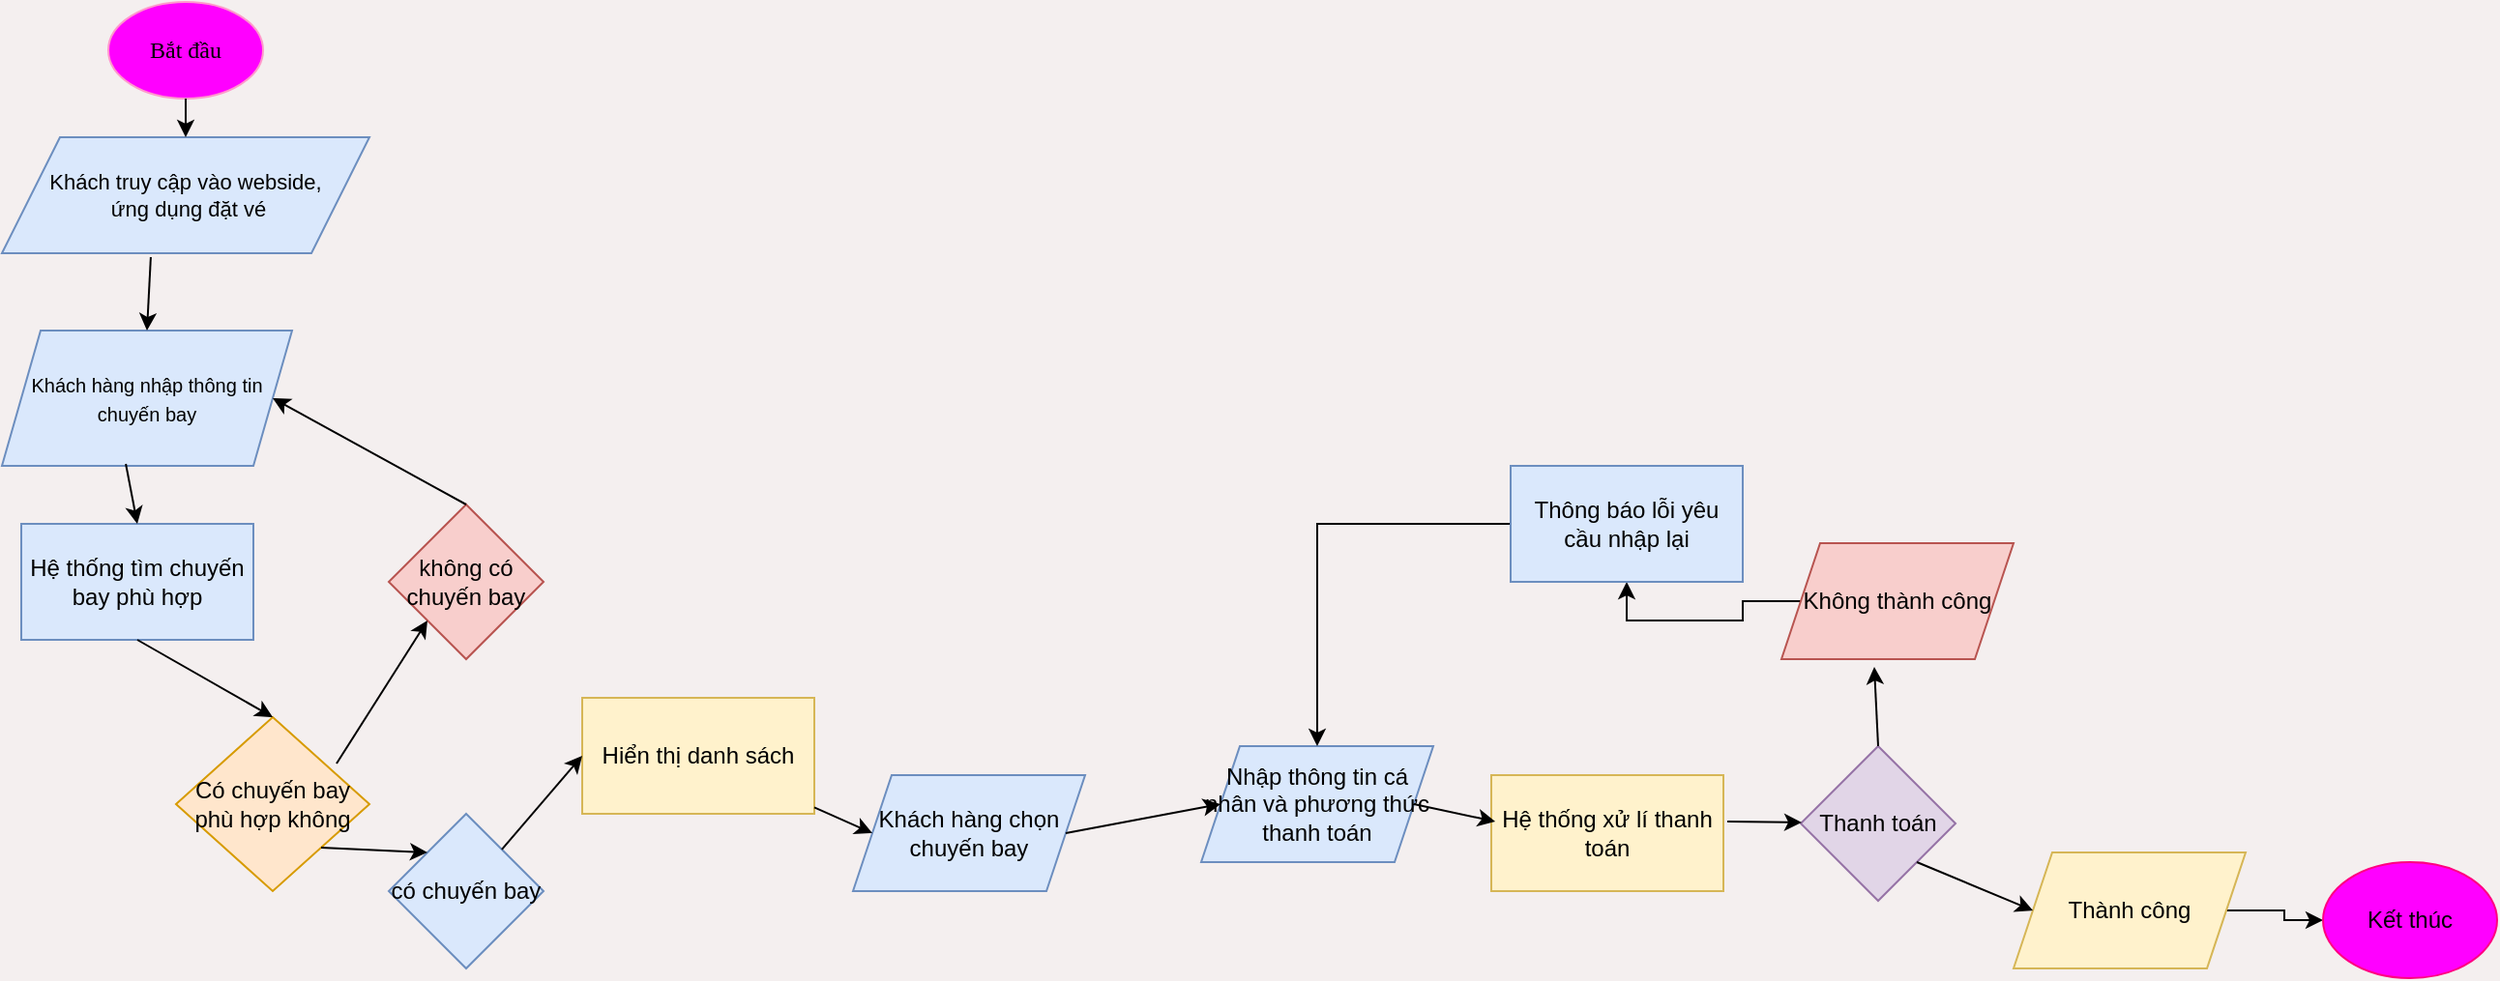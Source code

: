 <mxfile version="28.2.3">
  <diagram name="Trang-1" id="or1B10BF5Y0ciXk6DVuH">
    <mxGraphModel dx="3158" dy="864" grid="1" gridSize="10" guides="1" tooltips="1" connect="1" arrows="1" fold="1" page="1" pageScale="1" pageWidth="827" pageHeight="1169" background="light-dark(#f4efef, #121212)" math="0" shadow="0">
      <root>
        <mxCell id="0" />
        <mxCell id="1" parent="0" />
        <mxCell id="JXdQL7iqUqn0IxRsVN6d-1" value="Bắt đầu" style="ellipse;whiteSpace=wrap;html=1;fontFamily=Times New Roman;align=center;fillColor=#FF00FF;strokeColor=#FF99CC;" vertex="1" parent="1">
          <mxGeometry x="-785" y="50" width="80" height="50" as="geometry" />
        </mxCell>
        <mxCell id="JXdQL7iqUqn0IxRsVN6d-2" value="&lt;div style=&quot;line-height: 110%;&quot;&gt;&lt;font style=&quot;font-size: 11px;&quot;&gt;Khách truy cập vào webside,&lt;/font&gt;&lt;/div&gt;&lt;div style=&quot;line-height: 110%;&quot;&gt;&lt;font style=&quot;font-size: 11px;&quot;&gt;&amp;nbsp;ứng dụng đặt vé&lt;/font&gt;&lt;/div&gt;" style="shape=parallelogram;perimeter=parallelogramPerimeter;whiteSpace=wrap;html=1;fixedSize=1;size=30;fillColor=#dae8fc;strokeColor=#6c8ebf;" vertex="1" parent="1">
          <mxGeometry x="-840" y="120" width="190" height="60" as="geometry" />
        </mxCell>
        <mxCell id="JXdQL7iqUqn0IxRsVN6d-3" value="" style="endArrow=classic;html=1;rounded=0;exitX=0.5;exitY=1;exitDx=0;exitDy=0;entryX=0.5;entryY=0;entryDx=0;entryDy=0;" edge="1" parent="1" source="JXdQL7iqUqn0IxRsVN6d-1" target="JXdQL7iqUqn0IxRsVN6d-2">
          <mxGeometry width="50" height="50" relative="1" as="geometry">
            <mxPoint x="-440" y="350" as="sourcePoint" />
            <mxPoint x="-390" y="300" as="targetPoint" />
            <Array as="points" />
          </mxGeometry>
        </mxCell>
        <mxCell id="JXdQL7iqUqn0IxRsVN6d-4" value="&lt;font style=&quot;font-size: 10px;&quot;&gt;Khách hàng nhập thông tin chuyến bay&lt;/font&gt;" style="shape=parallelogram;perimeter=parallelogramPerimeter;whiteSpace=wrap;html=1;fixedSize=1;fillColor=#dae8fc;strokeColor=#6c8ebf;" vertex="1" parent="1">
          <mxGeometry x="-840" y="220" width="150" height="70" as="geometry" />
        </mxCell>
        <mxCell id="JXdQL7iqUqn0IxRsVN6d-5" value="" style="endArrow=classic;html=1;rounded=0;exitX=0.405;exitY=1.033;exitDx=0;exitDy=0;exitPerimeter=0;entryX=0.5;entryY=0;entryDx=0;entryDy=0;" edge="1" parent="1" source="JXdQL7iqUqn0IxRsVN6d-2" target="JXdQL7iqUqn0IxRsVN6d-4">
          <mxGeometry width="50" height="50" relative="1" as="geometry">
            <mxPoint x="-440" y="350" as="sourcePoint" />
            <mxPoint x="-390" y="300" as="targetPoint" />
          </mxGeometry>
        </mxCell>
        <mxCell id="JXdQL7iqUqn0IxRsVN6d-6" value="Hệ thống tìm chuyến bay phù hợp" style="rounded=0;whiteSpace=wrap;html=1;fillColor=#dae8fc;strokeColor=#6c8ebf;" vertex="1" parent="1">
          <mxGeometry x="-830" y="320" width="120" height="60" as="geometry" />
        </mxCell>
        <mxCell id="JXdQL7iqUqn0IxRsVN6d-7" value="" style="endArrow=classic;html=1;rounded=0;exitX=0.427;exitY=0.986;exitDx=0;exitDy=0;exitPerimeter=0;entryX=0.5;entryY=0;entryDx=0;entryDy=0;" edge="1" parent="1" source="JXdQL7iqUqn0IxRsVN6d-4" target="JXdQL7iqUqn0IxRsVN6d-6">
          <mxGeometry width="50" height="50" relative="1" as="geometry">
            <mxPoint x="-440" y="350" as="sourcePoint" />
            <mxPoint x="-390" y="300" as="targetPoint" />
          </mxGeometry>
        </mxCell>
        <mxCell id="JXdQL7iqUqn0IxRsVN6d-8" value="&lt;font&gt;Có chuyến bay phù hợp không&lt;/font&gt;" style="rhombus;whiteSpace=wrap;html=1;fillColor=#ffe6cc;strokeColor=#d79b00;" vertex="1" parent="1">
          <mxGeometry x="-750" y="420" width="100" height="90" as="geometry" />
        </mxCell>
        <mxCell id="JXdQL7iqUqn0IxRsVN6d-10" value="" style="endArrow=classic;html=1;rounded=0;exitX=0.5;exitY=1;exitDx=0;exitDy=0;entryX=0.5;entryY=0;entryDx=0;entryDy=0;" edge="1" parent="1" source="JXdQL7iqUqn0IxRsVN6d-6" target="JXdQL7iqUqn0IxRsVN6d-8">
          <mxGeometry width="50" height="50" relative="1" as="geometry">
            <mxPoint x="-440" y="350" as="sourcePoint" />
            <mxPoint x="-390" y="300" as="targetPoint" />
            <Array as="points" />
          </mxGeometry>
        </mxCell>
        <mxCell id="JXdQL7iqUqn0IxRsVN6d-11" value="có chuyến bay" style="rhombus;whiteSpace=wrap;html=1;fillColor=#dae8fc;strokeColor=#6c8ebf;" vertex="1" parent="1">
          <mxGeometry x="-640" y="470" width="80" height="80" as="geometry" />
        </mxCell>
        <mxCell id="JXdQL7iqUqn0IxRsVN6d-12" value="không có chuyến bay" style="rhombus;whiteSpace=wrap;html=1;fillColor=#f8cecc;strokeColor=#b85450;" vertex="1" parent="1">
          <mxGeometry x="-640" y="310" width="80" height="80" as="geometry" />
        </mxCell>
        <mxCell id="JXdQL7iqUqn0IxRsVN6d-13" value="Hiển thị danh sách" style="rounded=0;whiteSpace=wrap;html=1;fillColor=#fff2cc;strokeColor=#d6b656;" vertex="1" parent="1">
          <mxGeometry x="-540" y="410" width="120" height="60" as="geometry" />
        </mxCell>
        <mxCell id="JXdQL7iqUqn0IxRsVN6d-14" value="" style="endArrow=classic;html=1;rounded=0;exitX=0.83;exitY=0.267;exitDx=0;exitDy=0;exitPerimeter=0;entryX=0;entryY=1;entryDx=0;entryDy=0;" edge="1" parent="1" source="JXdQL7iqUqn0IxRsVN6d-8" target="JXdQL7iqUqn0IxRsVN6d-12">
          <mxGeometry width="50" height="50" relative="1" as="geometry">
            <mxPoint x="-440" y="350" as="sourcePoint" />
            <mxPoint x="-390" y="300" as="targetPoint" />
          </mxGeometry>
        </mxCell>
        <mxCell id="JXdQL7iqUqn0IxRsVN6d-15" value="" style="endArrow=classic;html=1;rounded=0;exitX=1;exitY=1;exitDx=0;exitDy=0;entryX=0;entryY=0;entryDx=0;entryDy=0;" edge="1" parent="1" source="JXdQL7iqUqn0IxRsVN6d-8" target="JXdQL7iqUqn0IxRsVN6d-11">
          <mxGeometry width="50" height="50" relative="1" as="geometry">
            <mxPoint x="-670" y="520" as="sourcePoint" />
            <mxPoint x="-620" y="470" as="targetPoint" />
          </mxGeometry>
        </mxCell>
        <mxCell id="JXdQL7iqUqn0IxRsVN6d-17" value="" style="endArrow=classic;html=1;rounded=0;exitX=0.5;exitY=0;exitDx=0;exitDy=0;entryX=1;entryY=0.5;entryDx=0;entryDy=0;" edge="1" parent="1" source="JXdQL7iqUqn0IxRsVN6d-12" target="JXdQL7iqUqn0IxRsVN6d-4">
          <mxGeometry width="50" height="50" relative="1" as="geometry">
            <mxPoint x="-680" y="380" as="sourcePoint" />
            <mxPoint x="-630" y="330" as="targetPoint" />
            <Array as="points" />
          </mxGeometry>
        </mxCell>
        <mxCell id="JXdQL7iqUqn0IxRsVN6d-18" value="" style="endArrow=classic;html=1;rounded=0;entryX=0;entryY=0.5;entryDx=0;entryDy=0;" edge="1" parent="1" source="JXdQL7iqUqn0IxRsVN6d-11" target="JXdQL7iqUqn0IxRsVN6d-13">
          <mxGeometry width="50" height="50" relative="1" as="geometry">
            <mxPoint x="-440" y="350" as="sourcePoint" />
            <mxPoint x="-390" y="300" as="targetPoint" />
          </mxGeometry>
        </mxCell>
        <mxCell id="JXdQL7iqUqn0IxRsVN6d-19" value="Khách hàng chọn chuyến bay" style="shape=parallelogram;perimeter=parallelogramPerimeter;whiteSpace=wrap;html=1;fixedSize=1;fillColor=#dae8fc;strokeColor=#6c8ebf;" vertex="1" parent="1">
          <mxGeometry x="-400" y="450" width="120" height="60" as="geometry" />
        </mxCell>
        <mxCell id="JXdQL7iqUqn0IxRsVN6d-20" value="" style="endArrow=classic;html=1;rounded=0;entryX=0;entryY=0.5;entryDx=0;entryDy=0;" edge="1" parent="1" source="JXdQL7iqUqn0IxRsVN6d-13" target="JXdQL7iqUqn0IxRsVN6d-19">
          <mxGeometry width="50" height="50" relative="1" as="geometry">
            <mxPoint x="-420" y="490" as="sourcePoint" />
            <mxPoint x="-349.289" y="440" as="targetPoint" />
          </mxGeometry>
        </mxCell>
        <mxCell id="JXdQL7iqUqn0IxRsVN6d-21" value="Nhập thông tin cá nhân và phương thức thanh toán" style="shape=parallelogram;perimeter=parallelogramPerimeter;whiteSpace=wrap;html=1;fixedSize=1;fillColor=#dae8fc;strokeColor=#6c8ebf;" vertex="1" parent="1">
          <mxGeometry x="-220" y="435" width="120" height="60" as="geometry" />
        </mxCell>
        <mxCell id="JXdQL7iqUqn0IxRsVN6d-23" value="" style="endArrow=classic;html=1;rounded=0;exitX=1;exitY=0.5;exitDx=0;exitDy=0;entryX=0;entryY=0.5;entryDx=0;entryDy=0;" edge="1" parent="1" source="JXdQL7iqUqn0IxRsVN6d-19" target="JXdQL7iqUqn0IxRsVN6d-21">
          <mxGeometry width="50" height="50" relative="1" as="geometry">
            <mxPoint x="-250" y="460" as="sourcePoint" />
            <mxPoint x="-200" y="410" as="targetPoint" />
          </mxGeometry>
        </mxCell>
        <mxCell id="JXdQL7iqUqn0IxRsVN6d-24" value="Hệ thống xử lí thanh toán" style="rounded=0;whiteSpace=wrap;html=1;fillColor=#fff2cc;strokeColor=#d6b656;" vertex="1" parent="1">
          <mxGeometry x="-70" y="450" width="120" height="60" as="geometry" />
        </mxCell>
        <mxCell id="JXdQL7iqUqn0IxRsVN6d-25" value="" style="endArrow=classic;html=1;rounded=0;entryX=0.017;entryY=0.4;entryDx=0;entryDy=0;entryPerimeter=0;exitX=1;exitY=0.5;exitDx=0;exitDy=0;" edge="1" parent="1" source="JXdQL7iqUqn0IxRsVN6d-21" target="JXdQL7iqUqn0IxRsVN6d-24">
          <mxGeometry width="50" height="50" relative="1" as="geometry">
            <mxPoint x="-100" y="450" as="sourcePoint" />
            <mxPoint x="-50" y="400" as="targetPoint" />
          </mxGeometry>
        </mxCell>
        <mxCell id="JXdQL7iqUqn0IxRsVN6d-27" value="Thanh toán" style="rhombus;whiteSpace=wrap;html=1;fillColor=#e1d5e7;strokeColor=#9673a6;" vertex="1" parent="1">
          <mxGeometry x="90" y="435" width="80" height="80" as="geometry" />
        </mxCell>
        <mxCell id="JXdQL7iqUqn0IxRsVN6d-28" value="" style="endArrow=classic;html=1;rounded=0;exitX=1.017;exitY=0.4;exitDx=0;exitDy=0;exitPerimeter=0;" edge="1" parent="1" source="JXdQL7iqUqn0IxRsVN6d-24" target="JXdQL7iqUqn0IxRsVN6d-27">
          <mxGeometry width="50" height="50" relative="1" as="geometry">
            <mxPoint x="50" y="420" as="sourcePoint" />
            <mxPoint x="100" y="370" as="targetPoint" />
          </mxGeometry>
        </mxCell>
        <mxCell id="JXdQL7iqUqn0IxRsVN6d-37" style="edgeStyle=orthogonalEdgeStyle;rounded=0;orthogonalLoop=1;jettySize=auto;html=1;entryX=0;entryY=0.5;entryDx=0;entryDy=0;" edge="1" parent="1" source="JXdQL7iqUqn0IxRsVN6d-29" target="JXdQL7iqUqn0IxRsVN6d-35">
          <mxGeometry relative="1" as="geometry" />
        </mxCell>
        <mxCell id="JXdQL7iqUqn0IxRsVN6d-29" value="Thành công" style="shape=parallelogram;perimeter=parallelogramPerimeter;whiteSpace=wrap;html=1;fixedSize=1;fillColor=#fff2cc;strokeColor=#d6b656;" vertex="1" parent="1">
          <mxGeometry x="200" y="490" width="120" height="60" as="geometry" />
        </mxCell>
        <mxCell id="JXdQL7iqUqn0IxRsVN6d-39" style="edgeStyle=orthogonalEdgeStyle;rounded=0;orthogonalLoop=1;jettySize=auto;html=1;entryX=0.5;entryY=1;entryDx=0;entryDy=0;" edge="1" parent="1" source="JXdQL7iqUqn0IxRsVN6d-30" target="JXdQL7iqUqn0IxRsVN6d-38">
          <mxGeometry relative="1" as="geometry" />
        </mxCell>
        <mxCell id="JXdQL7iqUqn0IxRsVN6d-30" value="Không thành công" style="shape=parallelogram;perimeter=parallelogramPerimeter;whiteSpace=wrap;html=1;fixedSize=1;fillColor=#f8cecc;strokeColor=#b85450;" vertex="1" parent="1">
          <mxGeometry x="80" y="330" width="120" height="60" as="geometry" />
        </mxCell>
        <mxCell id="JXdQL7iqUqn0IxRsVN6d-31" value="" style="endArrow=classic;html=1;rounded=0;exitX=1;exitY=1;exitDx=0;exitDy=0;entryX=0;entryY=0.5;entryDx=0;entryDy=0;" edge="1" parent="1" source="JXdQL7iqUqn0IxRsVN6d-27" target="JXdQL7iqUqn0IxRsVN6d-29">
          <mxGeometry width="50" height="50" relative="1" as="geometry">
            <mxPoint x="140" y="550" as="sourcePoint" />
            <mxPoint x="190" y="500" as="targetPoint" />
          </mxGeometry>
        </mxCell>
        <mxCell id="JXdQL7iqUqn0IxRsVN6d-34" value="" style="endArrow=classic;html=1;rounded=0;exitX=0.5;exitY=0;exitDx=0;exitDy=0;entryX=0.4;entryY=1.067;entryDx=0;entryDy=0;entryPerimeter=0;" edge="1" parent="1" source="JXdQL7iqUqn0IxRsVN6d-27" target="JXdQL7iqUqn0IxRsVN6d-30">
          <mxGeometry width="50" height="50" relative="1" as="geometry">
            <mxPoint x="130" y="430" as="sourcePoint" />
            <mxPoint x="120" y="380" as="targetPoint" />
          </mxGeometry>
        </mxCell>
        <mxCell id="JXdQL7iqUqn0IxRsVN6d-35" value="Kết thúc" style="ellipse;whiteSpace=wrap;html=1;fillColor=#FF00FF;strokeColor=#FF0080;" vertex="1" parent="1">
          <mxGeometry x="360" y="495" width="90" height="60" as="geometry" />
        </mxCell>
        <mxCell id="JXdQL7iqUqn0IxRsVN6d-40" style="edgeStyle=orthogonalEdgeStyle;rounded=0;orthogonalLoop=1;jettySize=auto;html=1;entryX=0.5;entryY=0;entryDx=0;entryDy=0;" edge="1" parent="1" source="JXdQL7iqUqn0IxRsVN6d-38" target="JXdQL7iqUqn0IxRsVN6d-21">
          <mxGeometry relative="1" as="geometry" />
        </mxCell>
        <mxCell id="JXdQL7iqUqn0IxRsVN6d-38" value="Thông báo lỗi yêu cầu nhập lại" style="rounded=0;whiteSpace=wrap;html=1;fillColor=#dae8fc;strokeColor=#6c8ebf;" vertex="1" parent="1">
          <mxGeometry x="-60" y="290" width="120" height="60" as="geometry" />
        </mxCell>
      </root>
    </mxGraphModel>
  </diagram>
</mxfile>
